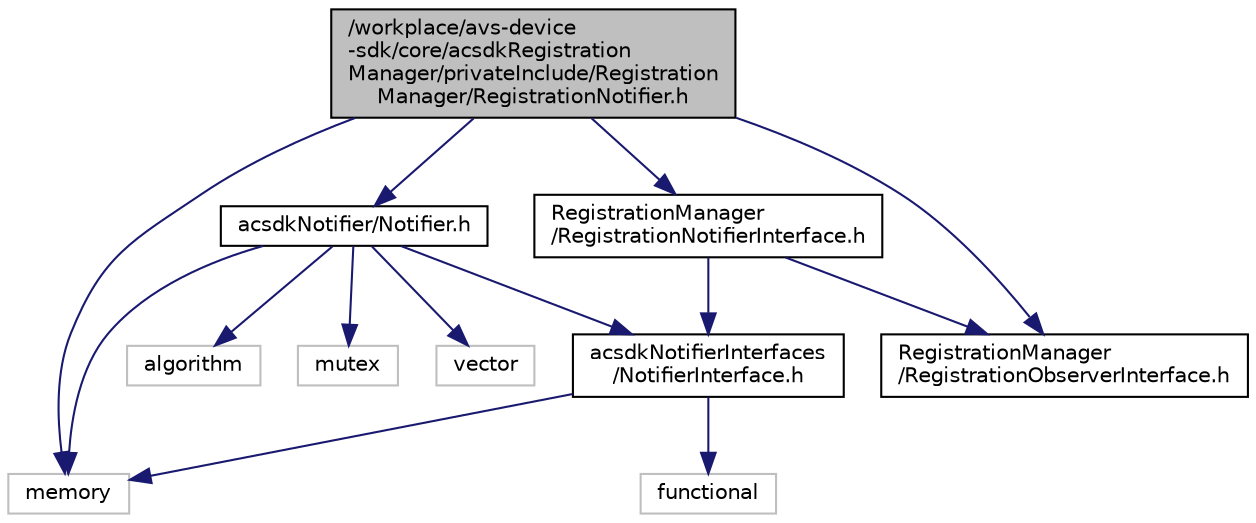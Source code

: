 digraph "/workplace/avs-device-sdk/core/acsdkRegistrationManager/privateInclude/RegistrationManager/RegistrationNotifier.h"
{
  edge [fontname="Helvetica",fontsize="10",labelfontname="Helvetica",labelfontsize="10"];
  node [fontname="Helvetica",fontsize="10",shape=record];
  Node0 [label="/workplace/avs-device\l-sdk/core/acsdkRegistration\lManager/privateInclude/Registration\lManager/RegistrationNotifier.h",height=0.2,width=0.4,color="black", fillcolor="grey75", style="filled", fontcolor="black"];
  Node0 -> Node1 [color="midnightblue",fontsize="10",style="solid",fontname="Helvetica"];
  Node1 [label="memory",height=0.2,width=0.4,color="grey75", fillcolor="white", style="filled"];
  Node0 -> Node2 [color="midnightblue",fontsize="10",style="solid",fontname="Helvetica"];
  Node2 [label="acsdkNotifier/Notifier.h",height=0.2,width=0.4,color="black", fillcolor="white", style="filled",URL="$_notifier_8h.html"];
  Node2 -> Node3 [color="midnightblue",fontsize="10",style="solid",fontname="Helvetica"];
  Node3 [label="algorithm",height=0.2,width=0.4,color="grey75", fillcolor="white", style="filled"];
  Node2 -> Node1 [color="midnightblue",fontsize="10",style="solid",fontname="Helvetica"];
  Node2 -> Node4 [color="midnightblue",fontsize="10",style="solid",fontname="Helvetica"];
  Node4 [label="mutex",height=0.2,width=0.4,color="grey75", fillcolor="white", style="filled"];
  Node2 -> Node5 [color="midnightblue",fontsize="10",style="solid",fontname="Helvetica"];
  Node5 [label="vector",height=0.2,width=0.4,color="grey75", fillcolor="white", style="filled"];
  Node2 -> Node6 [color="midnightblue",fontsize="10",style="solid",fontname="Helvetica"];
  Node6 [label="acsdkNotifierInterfaces\l/NotifierInterface.h",height=0.2,width=0.4,color="black", fillcolor="white", style="filled",URL="$_notifier_interface_8h.html"];
  Node6 -> Node7 [color="midnightblue",fontsize="10",style="solid",fontname="Helvetica"];
  Node7 [label="functional",height=0.2,width=0.4,color="grey75", fillcolor="white", style="filled"];
  Node6 -> Node1 [color="midnightblue",fontsize="10",style="solid",fontname="Helvetica"];
  Node0 -> Node8 [color="midnightblue",fontsize="10",style="solid",fontname="Helvetica"];
  Node8 [label="RegistrationManager\l/RegistrationNotifierInterface.h",height=0.2,width=0.4,color="black", fillcolor="white", style="filled",URL="$_registration_notifier_interface_8h.html"];
  Node8 -> Node6 [color="midnightblue",fontsize="10",style="solid",fontname="Helvetica"];
  Node8 -> Node9 [color="midnightblue",fontsize="10",style="solid",fontname="Helvetica"];
  Node9 [label="RegistrationManager\l/RegistrationObserverInterface.h",height=0.2,width=0.4,color="black", fillcolor="white", style="filled",URL="$_registration_observer_interface_8h.html"];
  Node0 -> Node9 [color="midnightblue",fontsize="10",style="solid",fontname="Helvetica"];
}
